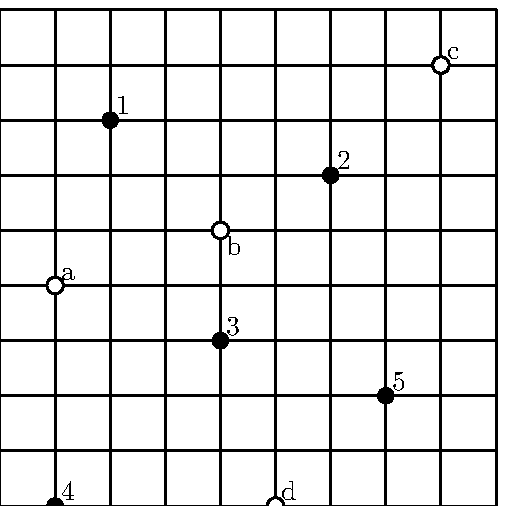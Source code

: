 beginfig(1);
u:=.7cm;
n:=9;
m:=9;
obstaclewidth:=.5u;
pickup pencircle scaled 1pt;

for i=0 upto n: 
	draw (0*u,i*u)--(m*u,i*u); 
endfor;

for i=0 upto m: 
	draw (i*u,0*u)--(i*u,n*u); 
endfor;

extrasep:=-3pt;

for i=1 upto m-1: 
	label.bot(char (i+ ASCII "1"), (i*u, extrasep));
	label.lft(char (i+ ASCII "1"), (0, i*u));
endfor;

label.llft("1",(0,extrasep));
label.lft("10",(0,9u));
label.bot("10",(9u,extrasep));

for c=(2,5),(5,6),(9,9),(6,1):
	unfill fullcircle scaled .3u shifted ((xpart c-1)*u, (ypart c-1)*u);
	draw fullcircle scaled .3u shifted ((xpart c-1)*u, (ypart c-1)*u);
endfor;

for c=(2,1),(3,8),(5,4),(8,3),(7,7):
	fill fullcircle scaled .3u shifted ((xpart c-1)*u, (ypart c-1)*u);
endfor;

label.urt("a",(1u,4u));
label.lrt("b",(4u,5u));
label.urt("c",(8u,8u));
label.urt("d",(5u,0));

label.urt("1",(2u,7u));
label.urt("2",(6u,6u));
label.urt("3",(4u,3u));
label.urt("4",(1u,0u));
label.urt("5",(7u,2u));

picture saved[];

saved1:=currentpicture;
shipout currentpicture;
charcode:=2;
currentpicture:=saved1;

drawoptions(withpen pencircle scaled 2pt);

draw (2u,7u)--(2u,6u)--(6u,6u)--(6u,3u);
draw (u,0)--(4u,0)--(4u,3u)--(7u,3u)--(7u,2u);

saved2:=currentpicture;
shipout currentpicture;
charcode:=3;
currentpicture:=saved1;

draw (u,0)--(2u,0)--(2u,7u);
draw (2u,3u)--(7u,3u)--(7u,2u);
draw (6u,3u)--(6u,6u);

saved3:=currentpicture;
shipout currentpicture;
charcode:=4;
currentpicture:=saved3;

draw ((1,4)--(1,8)--(8,8)--(8,0)--(5,0)) scaled u;
draw ((4,5)--(4,8)) scaled u;

drawoptions();
for c=(2,5),(5,6),(9,9),(6,1):
	unfill fullcircle scaled .3u shifted ((xpart c-1)*u, (ypart c-1)*u);
	draw fullcircle scaled .3u shifted ((xpart c-1)*u, (ypart c-1)*u);
endfor;

saved4:=currentpicture;
shipout currentpicture;
charcode:=5;
currentpicture:=saved1;

drawoptions(withpen pencircle scaled 2pt);
draw ((6,6)--(0,6)--(0,0)--(1,0)) scaled u;
draw ((2,7)--(2,6)) scaled u;
draw ((0,3)--(7,3)--(7,2)) scaled u;

draw ((1,4)--(1,5)--(8,5)) scaled u;
draw ((8,8)--(8,0)--(5,0)) scaled u;

drawoptions();
for c=(2,5),(5,6),(9,9),(6,1):
	unfill fullcircle scaled .3u shifted ((xpart c-1)*u, (ypart c-1)*u);
	draw fullcircle scaled .3u shifted ((xpart c-1)*u, (ypart c-1)*u);
endfor;

endfig;
end

